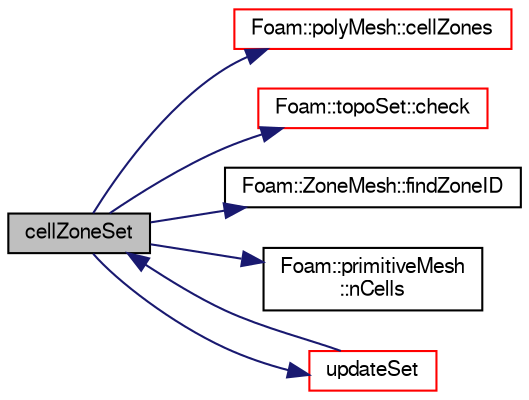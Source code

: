 digraph "cellZoneSet"
{
  bgcolor="transparent";
  edge [fontname="FreeSans",fontsize="10",labelfontname="FreeSans",labelfontsize="10"];
  node [fontname="FreeSans",fontsize="10",shape=record];
  rankdir="LR";
  Node0 [label="cellZoneSet",height=0.2,width=0.4,color="black", fillcolor="grey75", style="filled", fontcolor="black"];
  Node0 -> Node1 [color="midnightblue",fontsize="10",style="solid",fontname="FreeSans"];
  Node1 [label="Foam::polyMesh::cellZones",height=0.2,width=0.4,color="red",URL="$a27410.html#a935f422baa4405e3bb1d9e230b08f824",tooltip="Return cell zone mesh. "];
  Node0 -> Node6 [color="midnightblue",fontsize="10",style="solid",fontname="FreeSans"];
  Node6 [label="Foam::topoSet::check",height=0.2,width=0.4,color="red",URL="$a25462.html#a5da2a9b7df4592638c8a79a7b6221578",tooltip="Check validity of contents. "];
  Node0 -> Node307 [color="midnightblue",fontsize="10",style="solid",fontname="FreeSans"];
  Node307 [label="Foam::ZoneMesh::findZoneID",height=0.2,width=0.4,color="black",URL="$a27522.html#a13d1a124b375b062a1c226196db8b486",tooltip="Find zone index given a name. "];
  Node0 -> Node82 [color="midnightblue",fontsize="10",style="solid",fontname="FreeSans"];
  Node82 [label="Foam::primitiveMesh\l::nCells",height=0.2,width=0.4,color="black",URL="$a27530.html#a13b94bdb0926552bf78ad5210a73a3d5"];
  Node0 -> Node308 [color="midnightblue",fontsize="10",style="solid",fontname="FreeSans"];
  Node308 [label="updateSet",height=0.2,width=0.4,color="red",URL="$a25442.html#afc9e2e914d3928dd7281d2ac71452052",tooltip="Sort addressing and make cellSet part consistent with addressing. "];
  Node308 -> Node0 [color="midnightblue",fontsize="10",style="solid",fontname="FreeSans"];
}
